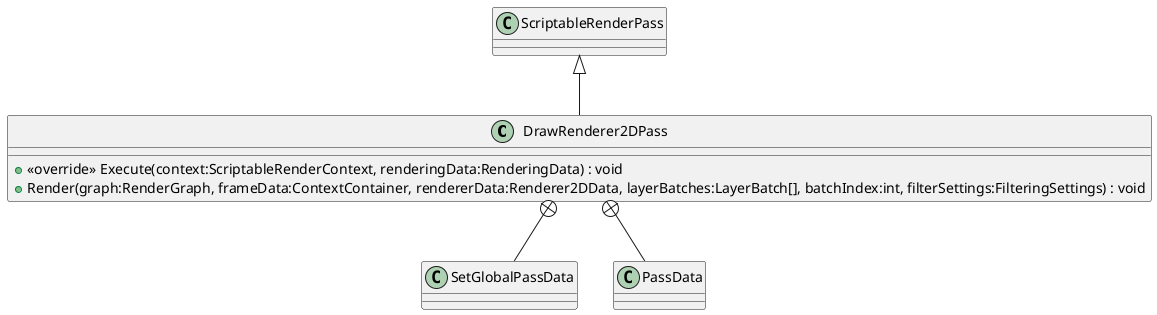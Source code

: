 @startuml
class DrawRenderer2DPass {
    + <<override>> Execute(context:ScriptableRenderContext, renderingData:RenderingData) : void
    + Render(graph:RenderGraph, frameData:ContextContainer, rendererData:Renderer2DData, layerBatches:LayerBatch[], batchIndex:int, filterSettings:FilteringSettings) : void
}
class SetGlobalPassData {
}
class PassData {
}
ScriptableRenderPass <|-- DrawRenderer2DPass
DrawRenderer2DPass +-- SetGlobalPassData
DrawRenderer2DPass +-- PassData
@enduml
